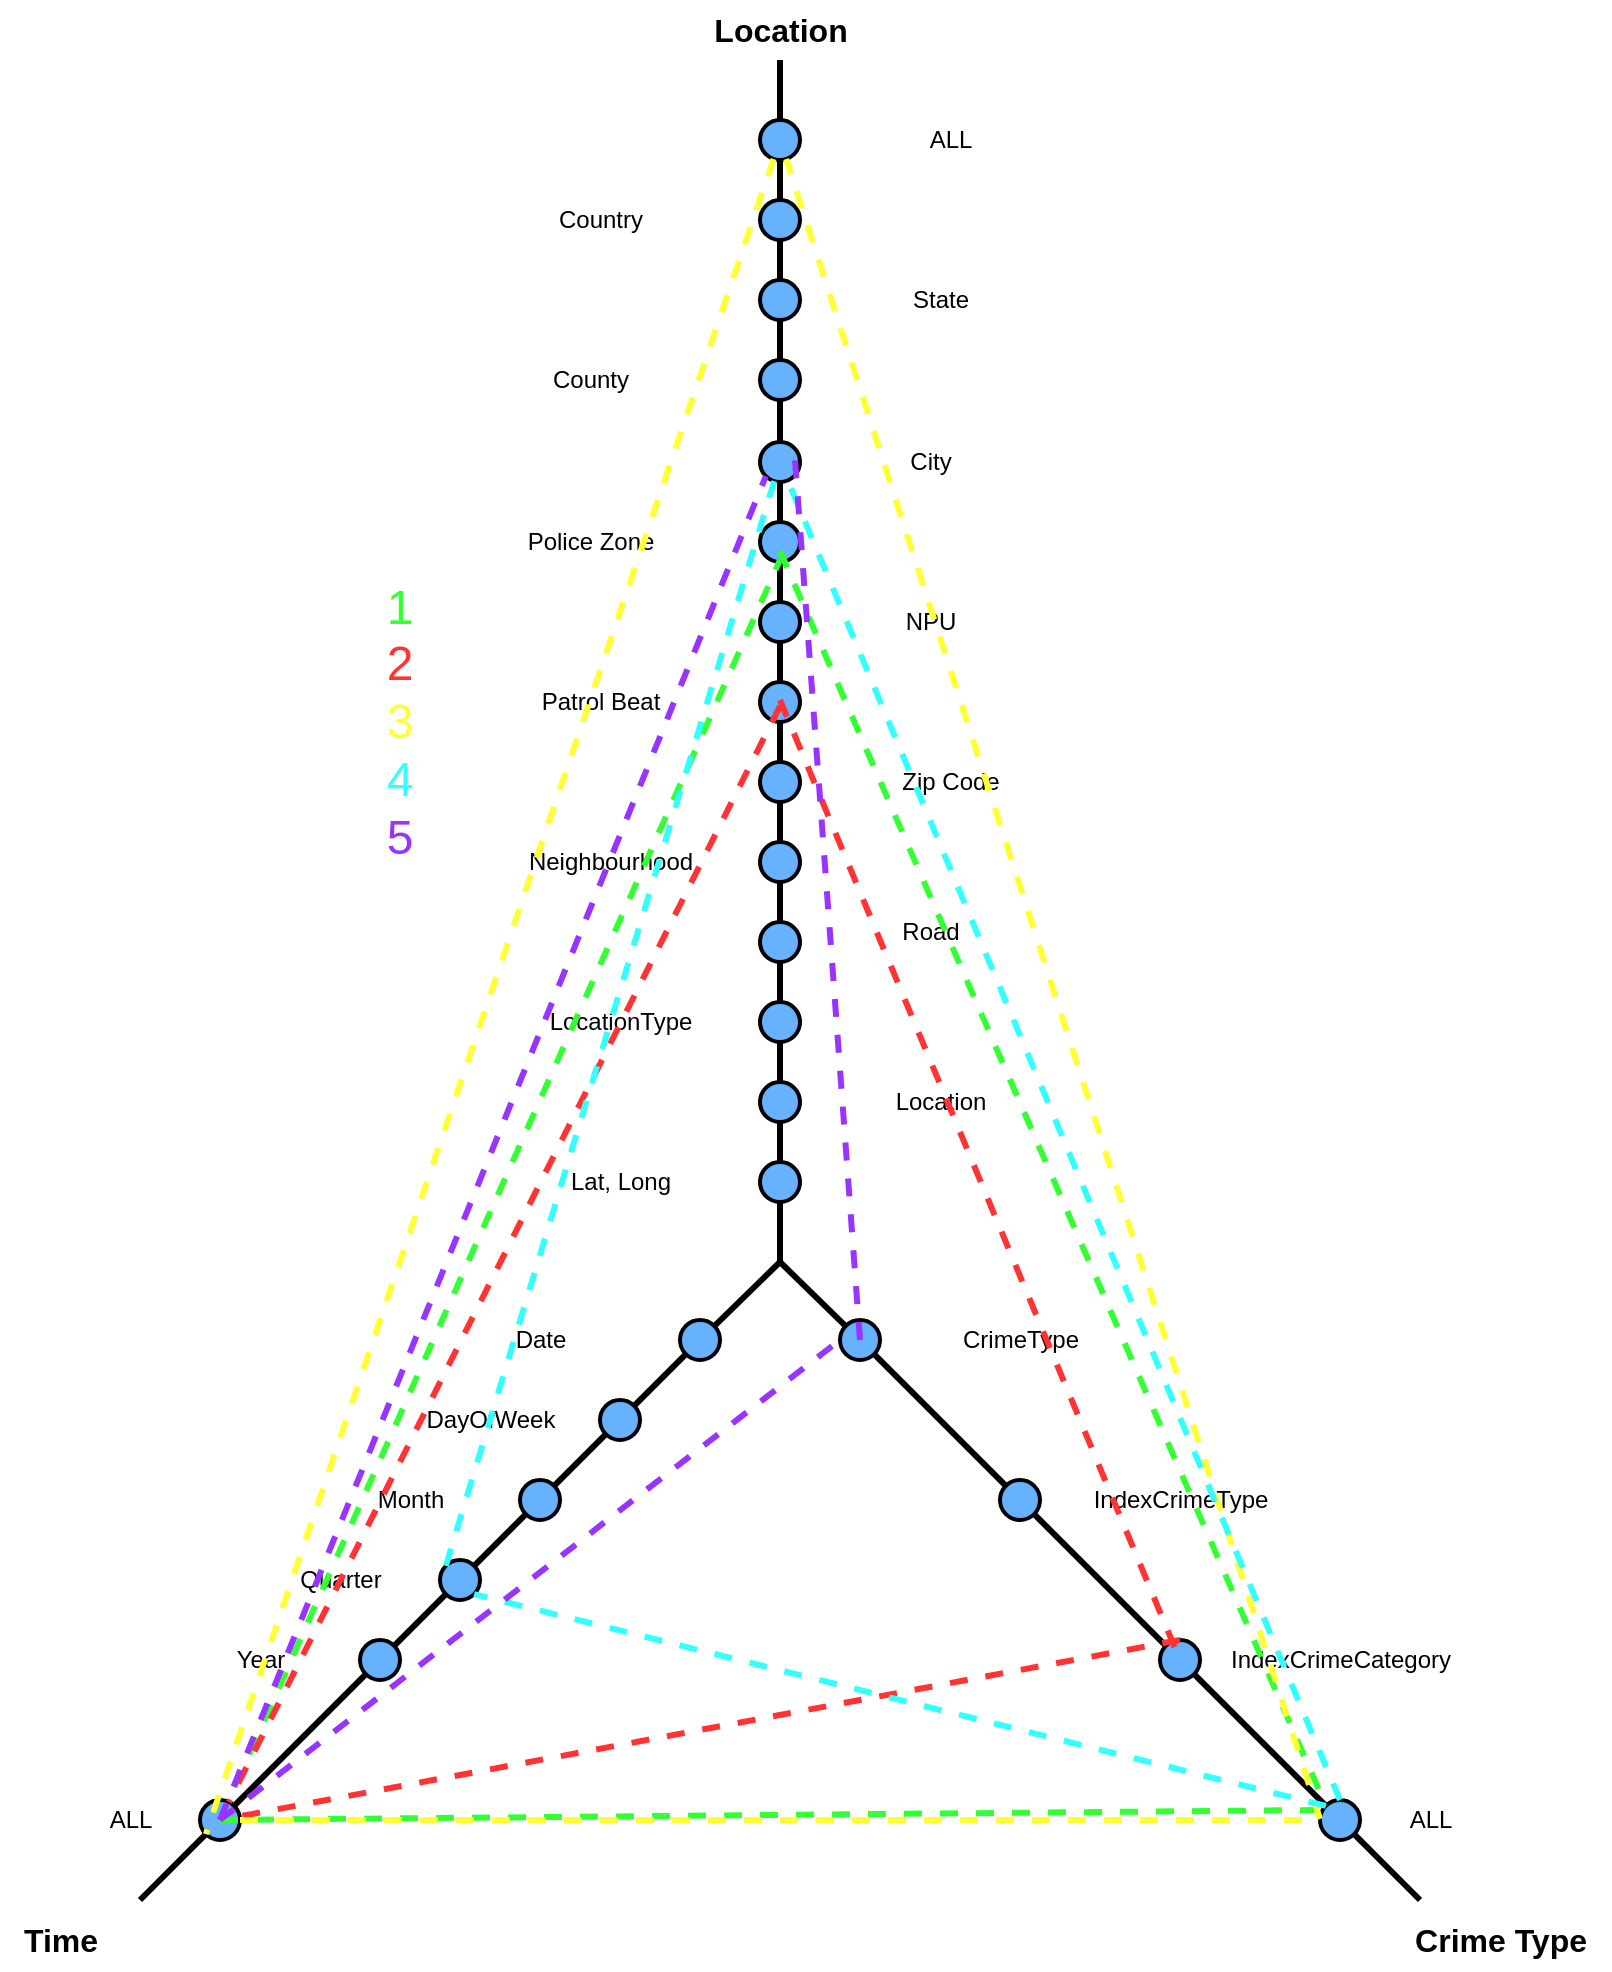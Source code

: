 <mxfile version="21.1.8" type="device">
  <diagram name="Page-1" id="-0K0fuSggcLzKcc7sNIS">
    <mxGraphModel dx="1434" dy="707" grid="1" gridSize="10" guides="1" tooltips="1" connect="0" arrows="1" fold="1" page="1" pageScale="1" pageWidth="850" pageHeight="1100" math="0" shadow="0">
      <root>
        <mxCell id="0" />
        <mxCell id="1" parent="0" />
        <mxCell id="j_SpmWhgk5WJetYd-jSJ-1" value="" style="endArrow=none;html=1;rounded=0;strokeWidth=3;" parent="1" source="lLyF7Y7iA03ba4o-efZi-3" edge="1">
          <mxGeometry width="50" height="50" relative="1" as="geometry">
            <mxPoint x="400" y="641" as="sourcePoint" />
            <mxPoint x="400" y="40" as="targetPoint" />
          </mxGeometry>
        </mxCell>
        <mxCell id="j_SpmWhgk5WJetYd-jSJ-2" value="" style="endArrow=none;html=1;rounded=0;strokeWidth=3;" parent="1" source="j_SpmWhgk5WJetYd-jSJ-35" edge="1">
          <mxGeometry width="50" height="50" relative="1" as="geometry">
            <mxPoint x="400" y="641" as="sourcePoint" />
            <mxPoint x="720" y="960" as="targetPoint" />
          </mxGeometry>
        </mxCell>
        <mxCell id="j_SpmWhgk5WJetYd-jSJ-3" value="" style="endArrow=none;html=1;rounded=0;strokeWidth=3;" parent="1" source="j_SpmWhgk5WJetYd-jSJ-49" edge="1">
          <mxGeometry width="50" height="50" relative="1" as="geometry">
            <mxPoint x="400" y="641" as="sourcePoint" />
            <mxPoint x="80" y="960" as="targetPoint" />
          </mxGeometry>
        </mxCell>
        <mxCell id="j_SpmWhgk5WJetYd-jSJ-30" value="" style="endArrow=none;html=1;rounded=0;strokeWidth=3;" parent="1" target="j_SpmWhgk5WJetYd-jSJ-20" edge="1">
          <mxGeometry width="50" height="50" relative="1" as="geometry">
            <mxPoint x="400" y="641" as="sourcePoint" />
            <mxPoint x="720" y="960" as="targetPoint" />
          </mxGeometry>
        </mxCell>
        <mxCell id="j_SpmWhgk5WJetYd-jSJ-20" value="" style="ellipse;whiteSpace=wrap;html=1;aspect=fixed;fillColor=#66B2FF;strokeWidth=2;direction=west;" parent="1" vertex="1">
          <mxGeometry x="430" y="670" width="20" height="20" as="geometry" />
        </mxCell>
        <mxCell id="j_SpmWhgk5WJetYd-jSJ-32" value="" style="endArrow=none;html=1;rounded=0;strokeWidth=3;" parent="1" source="j_SpmWhgk5WJetYd-jSJ-20" target="j_SpmWhgk5WJetYd-jSJ-31" edge="1">
          <mxGeometry width="50" height="50" relative="1" as="geometry">
            <mxPoint x="447" y="687" as="sourcePoint" />
            <mxPoint x="720" y="960" as="targetPoint" />
          </mxGeometry>
        </mxCell>
        <mxCell id="j_SpmWhgk5WJetYd-jSJ-31" value="" style="ellipse;whiteSpace=wrap;html=1;aspect=fixed;fillColor=#66B2FF;strokeWidth=2;direction=west;" parent="1" vertex="1">
          <mxGeometry x="510" y="750" width="20" height="20" as="geometry" />
        </mxCell>
        <mxCell id="j_SpmWhgk5WJetYd-jSJ-34" value="" style="endArrow=none;html=1;rounded=0;strokeWidth=3;" parent="1" source="j_SpmWhgk5WJetYd-jSJ-31" target="j_SpmWhgk5WJetYd-jSJ-33" edge="1">
          <mxGeometry width="50" height="50" relative="1" as="geometry">
            <mxPoint x="527" y="767" as="sourcePoint" />
            <mxPoint x="720" y="960" as="targetPoint" />
          </mxGeometry>
        </mxCell>
        <mxCell id="j_SpmWhgk5WJetYd-jSJ-33" value="" style="ellipse;whiteSpace=wrap;html=1;aspect=fixed;fillColor=#66B2FF;strokeWidth=2;direction=west;" parent="1" vertex="1">
          <mxGeometry x="590" y="830" width="20" height="20" as="geometry" />
        </mxCell>
        <mxCell id="j_SpmWhgk5WJetYd-jSJ-38" value="" style="endArrow=none;html=1;rounded=0;strokeWidth=3;" parent="1" source="j_SpmWhgk5WJetYd-jSJ-33" target="j_SpmWhgk5WJetYd-jSJ-35" edge="1">
          <mxGeometry width="50" height="50" relative="1" as="geometry">
            <mxPoint x="607" y="847" as="sourcePoint" />
            <mxPoint x="720" y="960" as="targetPoint" />
          </mxGeometry>
        </mxCell>
        <mxCell id="j_SpmWhgk5WJetYd-jSJ-35" value="" style="ellipse;whiteSpace=wrap;html=1;aspect=fixed;fillColor=#66B2FF;strokeWidth=2;direction=west;" parent="1" vertex="1">
          <mxGeometry x="670" y="910" width="20" height="20" as="geometry" />
        </mxCell>
        <mxCell id="j_SpmWhgk5WJetYd-jSJ-40" value="" style="endArrow=none;html=1;rounded=0;strokeWidth=3;" parent="1" target="j_SpmWhgk5WJetYd-jSJ-39" edge="1">
          <mxGeometry width="50" height="50" relative="1" as="geometry">
            <mxPoint x="400" y="641" as="sourcePoint" />
            <mxPoint x="80" y="960" as="targetPoint" />
          </mxGeometry>
        </mxCell>
        <mxCell id="j_SpmWhgk5WJetYd-jSJ-39" value="" style="ellipse;whiteSpace=wrap;html=1;aspect=fixed;fillColor=#66B2FF;strokeWidth=2;direction=west;" parent="1" vertex="1">
          <mxGeometry x="350" y="670" width="20" height="20" as="geometry" />
        </mxCell>
        <mxCell id="j_SpmWhgk5WJetYd-jSJ-42" value="" style="endArrow=none;html=1;rounded=0;strokeWidth=3;" parent="1" source="j_SpmWhgk5WJetYd-jSJ-45" target="j_SpmWhgk5WJetYd-jSJ-41" edge="1">
          <mxGeometry width="50" height="50" relative="1" as="geometry">
            <mxPoint x="353" y="687" as="sourcePoint" />
            <mxPoint x="80" y="960" as="targetPoint" />
          </mxGeometry>
        </mxCell>
        <mxCell id="j_SpmWhgk5WJetYd-jSJ-41" value="" style="ellipse;whiteSpace=wrap;html=1;aspect=fixed;fillColor=#66B2FF;strokeWidth=2;direction=west;" parent="1" vertex="1">
          <mxGeometry x="270" y="750" width="20" height="20" as="geometry" />
        </mxCell>
        <mxCell id="j_SpmWhgk5WJetYd-jSJ-44" value="" style="endArrow=none;html=1;rounded=0;strokeWidth=3;" parent="1" source="j_SpmWhgk5WJetYd-jSJ-47" target="j_SpmWhgk5WJetYd-jSJ-43" edge="1">
          <mxGeometry width="50" height="50" relative="1" as="geometry">
            <mxPoint x="273" y="767" as="sourcePoint" />
            <mxPoint x="80" y="960" as="targetPoint" />
          </mxGeometry>
        </mxCell>
        <mxCell id="j_SpmWhgk5WJetYd-jSJ-43" value="" style="ellipse;whiteSpace=wrap;html=1;aspect=fixed;fillColor=#66B2FF;strokeWidth=2;direction=west;" parent="1" vertex="1">
          <mxGeometry x="190" y="830" width="20" height="20" as="geometry" />
        </mxCell>
        <mxCell id="j_SpmWhgk5WJetYd-jSJ-46" value="" style="endArrow=none;html=1;rounded=0;strokeWidth=3;" parent="1" source="j_SpmWhgk5WJetYd-jSJ-39" target="j_SpmWhgk5WJetYd-jSJ-45" edge="1">
          <mxGeometry width="50" height="50" relative="1" as="geometry">
            <mxPoint x="353" y="687" as="sourcePoint" />
            <mxPoint x="287" y="753" as="targetPoint" />
          </mxGeometry>
        </mxCell>
        <mxCell id="j_SpmWhgk5WJetYd-jSJ-45" value="" style="ellipse;whiteSpace=wrap;html=1;aspect=fixed;fillColor=#66B2FF;strokeWidth=2;direction=west;" parent="1" vertex="1">
          <mxGeometry x="310" y="710" width="20" height="20" as="geometry" />
        </mxCell>
        <mxCell id="j_SpmWhgk5WJetYd-jSJ-48" value="" style="endArrow=none;html=1;rounded=0;strokeWidth=3;" parent="1" source="j_SpmWhgk5WJetYd-jSJ-41" target="j_SpmWhgk5WJetYd-jSJ-47" edge="1">
          <mxGeometry width="50" height="50" relative="1" as="geometry">
            <mxPoint x="273" y="767" as="sourcePoint" />
            <mxPoint x="207" y="833" as="targetPoint" />
          </mxGeometry>
        </mxCell>
        <mxCell id="j_SpmWhgk5WJetYd-jSJ-47" value="" style="ellipse;whiteSpace=wrap;html=1;aspect=fixed;fillColor=#66B2FF;strokeWidth=2;direction=west;" parent="1" vertex="1">
          <mxGeometry x="230" y="790" width="20" height="20" as="geometry" />
        </mxCell>
        <mxCell id="j_SpmWhgk5WJetYd-jSJ-50" value="" style="endArrow=none;html=1;rounded=0;strokeWidth=3;" parent="1" source="j_SpmWhgk5WJetYd-jSJ-43" target="j_SpmWhgk5WJetYd-jSJ-49" edge="1">
          <mxGeometry width="50" height="50" relative="1" as="geometry">
            <mxPoint x="193" y="847" as="sourcePoint" />
            <mxPoint x="80" y="960" as="targetPoint" />
          </mxGeometry>
        </mxCell>
        <mxCell id="j_SpmWhgk5WJetYd-jSJ-49" value="" style="ellipse;whiteSpace=wrap;html=1;aspect=fixed;fillColor=#66B2FF;strokeWidth=2;direction=west;" parent="1" vertex="1">
          <mxGeometry x="110" y="910" width="20" height="20" as="geometry" />
        </mxCell>
        <mxCell id="j_SpmWhgk5WJetYd-jSJ-53" value="ALL" style="text;html=1;align=center;verticalAlign=middle;resizable=0;points=[];autosize=1;strokeColor=none;fillColor=none;" parent="1" vertex="1">
          <mxGeometry x="465" y="64.5" width="40" height="30" as="geometry" />
        </mxCell>
        <mxCell id="j_SpmWhgk5WJetYd-jSJ-54" value="Country" style="text;html=1;align=center;verticalAlign=middle;resizable=0;points=[];autosize=1;strokeColor=none;fillColor=none;" parent="1" vertex="1">
          <mxGeometry x="275" y="105" width="70" height="30" as="geometry" />
        </mxCell>
        <mxCell id="j_SpmWhgk5WJetYd-jSJ-55" value="State" style="text;html=1;align=center;verticalAlign=middle;resizable=0;points=[];autosize=1;strokeColor=none;fillColor=none;" parent="1" vertex="1">
          <mxGeometry x="455" y="144.5" width="50" height="30" as="geometry" />
        </mxCell>
        <mxCell id="j_SpmWhgk5WJetYd-jSJ-56" value="County" style="text;html=1;align=center;verticalAlign=middle;resizable=0;points=[];autosize=1;strokeColor=none;fillColor=none;" parent="1" vertex="1">
          <mxGeometry x="275" y="185" width="60" height="30" as="geometry" />
        </mxCell>
        <mxCell id="j_SpmWhgk5WJetYd-jSJ-57" value="City" style="text;html=1;align=center;verticalAlign=middle;resizable=0;points=[];autosize=1;strokeColor=none;fillColor=none;" parent="1" vertex="1">
          <mxGeometry x="455" y="225.5" width="40" height="30" as="geometry" />
        </mxCell>
        <mxCell id="j_SpmWhgk5WJetYd-jSJ-58" value="NPU" style="text;html=1;align=center;verticalAlign=middle;resizable=0;points=[];autosize=1;strokeColor=none;fillColor=none;" parent="1" vertex="1">
          <mxGeometry x="450" y="305.5" width="50" height="30" as="geometry" />
        </mxCell>
        <mxCell id="j_SpmWhgk5WJetYd-jSJ-59" value="Zip Code" style="text;html=1;align=center;verticalAlign=middle;resizable=0;points=[];autosize=1;strokeColor=none;fillColor=none;" parent="1" vertex="1">
          <mxGeometry x="450" y="386" width="70" height="30" as="geometry" />
        </mxCell>
        <mxCell id="j_SpmWhgk5WJetYd-jSJ-60" value="Neighbourhood" style="text;html=1;align=center;verticalAlign=middle;resizable=0;points=[];autosize=1;strokeColor=none;fillColor=none;" parent="1" vertex="1">
          <mxGeometry x="260" y="426" width="110" height="30" as="geometry" />
        </mxCell>
        <mxCell id="j_SpmWhgk5WJetYd-jSJ-61" value="LocationType" style="text;html=1;align=center;verticalAlign=middle;resizable=0;points=[];autosize=1;strokeColor=none;fillColor=none;" parent="1" vertex="1">
          <mxGeometry x="275" y="506" width="90" height="30" as="geometry" />
        </mxCell>
        <mxCell id="j_SpmWhgk5WJetYd-jSJ-62" value="Location" style="text;html=1;align=center;verticalAlign=middle;resizable=0;points=[];autosize=1;strokeColor=none;fillColor=none;" parent="1" vertex="1">
          <mxGeometry x="445" y="546" width="70" height="30" as="geometry" />
        </mxCell>
        <mxCell id="j_SpmWhgk5WJetYd-jSJ-63" value="Lat, Long" style="text;html=1;align=center;verticalAlign=middle;resizable=0;points=[];autosize=1;strokeColor=none;fillColor=none;" parent="1" vertex="1">
          <mxGeometry x="285" y="586" width="70" height="30" as="geometry" />
        </mxCell>
        <mxCell id="j_SpmWhgk5WJetYd-jSJ-64" value="&lt;font style=&quot;font-size: 16px;&quot;&gt;&lt;b&gt;Location&lt;/b&gt;&lt;/font&gt;" style="text;html=1;align=center;verticalAlign=middle;resizable=0;points=[];autosize=1;strokeColor=none;fillColor=none;" parent="1" vertex="1">
          <mxGeometry x="355" y="10" width="90" height="30" as="geometry" />
        </mxCell>
        <mxCell id="j_SpmWhgk5WJetYd-jSJ-66" value="" style="endArrow=none;html=1;rounded=0;strokeWidth=3;" parent="1" target="j_SpmWhgk5WJetYd-jSJ-65" edge="1">
          <mxGeometry width="50" height="50" relative="1" as="geometry">
            <mxPoint x="400" y="641" as="sourcePoint" />
            <mxPoint x="400" y="80" as="targetPoint" />
          </mxGeometry>
        </mxCell>
        <mxCell id="j_SpmWhgk5WJetYd-jSJ-65" value="" style="ellipse;whiteSpace=wrap;html=1;aspect=fixed;fillColor=#66B2FF;strokeWidth=2;" parent="1" vertex="1">
          <mxGeometry x="390" y="150" width="20" height="20" as="geometry" />
        </mxCell>
        <mxCell id="j_SpmWhgk5WJetYd-jSJ-68" value="" style="endArrow=none;html=1;rounded=0;strokeWidth=3;" parent="1" source="j_SpmWhgk5WJetYd-jSJ-65" target="j_SpmWhgk5WJetYd-jSJ-67" edge="1">
          <mxGeometry width="50" height="50" relative="1" as="geometry">
            <mxPoint x="400" y="150" as="sourcePoint" />
            <mxPoint x="400" y="80" as="targetPoint" />
          </mxGeometry>
        </mxCell>
        <mxCell id="j_SpmWhgk5WJetYd-jSJ-67" value="" style="ellipse;whiteSpace=wrap;html=1;aspect=fixed;fillColor=#66B2FF;strokeWidth=2;" parent="1" vertex="1">
          <mxGeometry x="390" y="110" width="20" height="20" as="geometry" />
        </mxCell>
        <mxCell id="j_SpmWhgk5WJetYd-jSJ-15" value="" style="ellipse;whiteSpace=wrap;html=1;aspect=fixed;fillColor=#66B2FF;strokeWidth=2;" parent="1" vertex="1">
          <mxGeometry x="390" y="190" width="20" height="20" as="geometry" />
        </mxCell>
        <mxCell id="j_SpmWhgk5WJetYd-jSJ-14" value="" style="ellipse;whiteSpace=wrap;html=1;aspect=fixed;fillColor=#66B2FF;strokeWidth=2;" parent="1" vertex="1">
          <mxGeometry x="390" y="231" width="20" height="20" as="geometry" />
        </mxCell>
        <mxCell id="j_SpmWhgk5WJetYd-jSJ-13" value="" style="ellipse;whiteSpace=wrap;html=1;aspect=fixed;fillColor=#66B2FF;strokeWidth=2;" parent="1" vertex="1">
          <mxGeometry x="390" y="271" width="20" height="20" as="geometry" />
        </mxCell>
        <mxCell id="j_SpmWhgk5WJetYd-jSJ-7" value="" style="ellipse;whiteSpace=wrap;html=1;aspect=fixed;fillColor=#66B2FF;strokeWidth=2;" parent="1" vertex="1">
          <mxGeometry x="390" y="311" width="20" height="20" as="geometry" />
        </mxCell>
        <mxCell id="j_SpmWhgk5WJetYd-jSJ-11" value="" style="ellipse;whiteSpace=wrap;html=1;aspect=fixed;fillColor=#66B2FF;strokeWidth=2;" parent="1" vertex="1">
          <mxGeometry x="390" y="351" width="20" height="20" as="geometry" />
        </mxCell>
        <mxCell id="j_SpmWhgk5WJetYd-jSJ-6" value="" style="ellipse;whiteSpace=wrap;html=1;aspect=fixed;fillColor=#66B2FF;strokeWidth=2;" parent="1" vertex="1">
          <mxGeometry x="390" y="391" width="20" height="20" as="geometry" />
        </mxCell>
        <mxCell id="j_SpmWhgk5WJetYd-jSJ-10" value="" style="ellipse;whiteSpace=wrap;html=1;aspect=fixed;fillColor=#66B2FF;strokeWidth=2;" parent="1" vertex="1">
          <mxGeometry x="390" y="431" width="20" height="20" as="geometry" />
        </mxCell>
        <mxCell id="j_SpmWhgk5WJetYd-jSJ-5" value="" style="ellipse;whiteSpace=wrap;html=1;aspect=fixed;fillColor=#66B2FF;strokeWidth=2;" parent="1" vertex="1">
          <mxGeometry x="390" y="471" width="20" height="20" as="geometry" />
        </mxCell>
        <mxCell id="j_SpmWhgk5WJetYd-jSJ-9" value="" style="ellipse;whiteSpace=wrap;html=1;aspect=fixed;fillColor=#66B2FF;strokeWidth=2;" parent="1" vertex="1">
          <mxGeometry x="390" y="511" width="20" height="20" as="geometry" />
        </mxCell>
        <mxCell id="j_SpmWhgk5WJetYd-jSJ-8" value="" style="ellipse;whiteSpace=wrap;html=1;aspect=fixed;fillColor=#66B2FF;strokeWidth=2;" parent="1" vertex="1">
          <mxGeometry x="390" y="591" width="20" height="20" as="geometry" />
        </mxCell>
        <mxCell id="j_SpmWhgk5WJetYd-jSJ-4" value="" style="ellipse;whiteSpace=wrap;html=1;aspect=fixed;fillColor=#66B2FF;strokeWidth=2;" parent="1" vertex="1">
          <mxGeometry x="390" y="551" width="20" height="20" as="geometry" />
        </mxCell>
        <mxCell id="j_SpmWhgk5WJetYd-jSJ-70" value="Patrol Beat" style="text;html=1;align=center;verticalAlign=middle;resizable=0;points=[];autosize=1;strokeColor=none;fillColor=none;" parent="1" vertex="1">
          <mxGeometry x="270" y="346" width="80" height="30" as="geometry" />
        </mxCell>
        <mxCell id="j_SpmWhgk5WJetYd-jSJ-71" value="Police Zone" style="text;html=1;align=center;verticalAlign=middle;resizable=0;points=[];autosize=1;strokeColor=none;fillColor=none;" parent="1" vertex="1">
          <mxGeometry x="260" y="266" width="90" height="30" as="geometry" />
        </mxCell>
        <mxCell id="j_SpmWhgk5WJetYd-jSJ-72" value="CrimeType" style="text;html=1;align=center;verticalAlign=middle;resizable=0;points=[];autosize=1;strokeColor=none;fillColor=none;" parent="1" vertex="1">
          <mxGeometry x="480" y="665" width="80" height="30" as="geometry" />
        </mxCell>
        <mxCell id="j_SpmWhgk5WJetYd-jSJ-73" value="IndexCrimeType" style="text;html=1;align=center;verticalAlign=middle;resizable=0;points=[];autosize=1;strokeColor=none;fillColor=none;" parent="1" vertex="1">
          <mxGeometry x="545" y="745" width="110" height="30" as="geometry" />
        </mxCell>
        <mxCell id="j_SpmWhgk5WJetYd-jSJ-74" value="IndexCrimeCategory" style="text;html=1;align=center;verticalAlign=middle;resizable=0;points=[];autosize=1;strokeColor=none;fillColor=none;" parent="1" vertex="1">
          <mxGeometry x="615" y="825" width="130" height="30" as="geometry" />
        </mxCell>
        <mxCell id="j_SpmWhgk5WJetYd-jSJ-75" value="ALL" style="text;html=1;align=center;verticalAlign=middle;resizable=0;points=[];autosize=1;strokeColor=none;fillColor=none;" parent="1" vertex="1">
          <mxGeometry x="705" y="905" width="40" height="30" as="geometry" />
        </mxCell>
        <mxCell id="j_SpmWhgk5WJetYd-jSJ-76" value="Date" style="text;html=1;align=center;verticalAlign=middle;resizable=0;points=[];autosize=1;strokeColor=none;fillColor=none;" parent="1" vertex="1">
          <mxGeometry x="255" y="665" width="50" height="30" as="geometry" />
        </mxCell>
        <mxCell id="j_SpmWhgk5WJetYd-jSJ-77" value="DayOfWeek" style="text;html=1;align=center;verticalAlign=middle;resizable=0;points=[];autosize=1;strokeColor=none;fillColor=none;" parent="1" vertex="1">
          <mxGeometry x="210" y="705" width="90" height="30" as="geometry" />
        </mxCell>
        <mxCell id="j_SpmWhgk5WJetYd-jSJ-78" value="Month" style="text;html=1;align=center;verticalAlign=middle;resizable=0;points=[];autosize=1;strokeColor=none;fillColor=none;" parent="1" vertex="1">
          <mxGeometry x="185" y="745" width="60" height="30" as="geometry" />
        </mxCell>
        <mxCell id="j_SpmWhgk5WJetYd-jSJ-79" value="Quarter" style="text;html=1;align=center;verticalAlign=middle;resizable=0;points=[];autosize=1;strokeColor=none;fillColor=none;" parent="1" vertex="1">
          <mxGeometry x="150" y="785" width="60" height="30" as="geometry" />
        </mxCell>
        <mxCell id="j_SpmWhgk5WJetYd-jSJ-80" value="Year" style="text;html=1;align=center;verticalAlign=middle;resizable=0;points=[];autosize=1;strokeColor=none;fillColor=none;" parent="1" vertex="1">
          <mxGeometry x="115" y="825" width="50" height="30" as="geometry" />
        </mxCell>
        <mxCell id="j_SpmWhgk5WJetYd-jSJ-81" value="ALL" style="text;html=1;align=center;verticalAlign=middle;resizable=0;points=[];autosize=1;strokeColor=none;fillColor=none;" parent="1" vertex="1">
          <mxGeometry x="55" y="905" width="40" height="30" as="geometry" />
        </mxCell>
        <mxCell id="j_SpmWhgk5WJetYd-jSJ-82" value="&lt;b&gt;&lt;font style=&quot;font-size: 16px;&quot;&gt;Time&lt;/font&gt;&lt;/b&gt;" style="text;html=1;align=center;verticalAlign=middle;resizable=0;points=[];autosize=1;strokeColor=none;fillColor=none;" parent="1" vertex="1">
          <mxGeometry x="10" y="965" width="60" height="30" as="geometry" />
        </mxCell>
        <mxCell id="j_SpmWhgk5WJetYd-jSJ-83" value="&lt;font style=&quot;font-size: 16px;&quot;&gt;&lt;b&gt;Crime Type&lt;/b&gt;&lt;/font&gt;" style="text;html=1;align=center;verticalAlign=middle;resizable=0;points=[];autosize=1;strokeColor=none;fillColor=none;" parent="1" vertex="1">
          <mxGeometry x="705" y="965" width="110" height="30" as="geometry" />
        </mxCell>
        <mxCell id="lLyF7Y7iA03ba4o-efZi-4" value="" style="endArrow=none;html=1;rounded=0;strokeWidth=3;" parent="1" source="j_SpmWhgk5WJetYd-jSJ-67" target="lLyF7Y7iA03ba4o-efZi-3" edge="1">
          <mxGeometry width="50" height="50" relative="1" as="geometry">
            <mxPoint x="400" y="110" as="sourcePoint" />
            <mxPoint x="400" y="-10" as="targetPoint" />
          </mxGeometry>
        </mxCell>
        <mxCell id="lLyF7Y7iA03ba4o-efZi-3" value="" style="ellipse;whiteSpace=wrap;html=1;aspect=fixed;fillColor=#66B2FF;strokeWidth=2;" parent="1" vertex="1">
          <mxGeometry x="390" y="70" width="20" height="20" as="geometry" />
        </mxCell>
        <mxCell id="lLyF7Y7iA03ba4o-efZi-5" value="Road" style="text;html=1;align=center;verticalAlign=middle;resizable=0;points=[];autosize=1;strokeColor=none;fillColor=none;" parent="1" vertex="1">
          <mxGeometry x="450" y="461" width="50" height="30" as="geometry" />
        </mxCell>
        <mxCell id="lLyF7Y7iA03ba4o-efZi-6" value="&lt;font style=&quot;font-size: 24px;&quot;&gt;&lt;span style=&quot;&quot;&gt;&lt;font color=&quot;#33ff33&quot;&gt;1&lt;/font&gt;&lt;/span&gt;&lt;br&gt;&lt;font style=&quot;font-size: 24px;&quot;&gt;&lt;font color=&quot;#ff3333&quot;&gt;2&lt;br&gt;&lt;/font&gt;&lt;font color=&quot;#ffff33&quot;&gt;3&lt;/font&gt;&lt;br&gt;&lt;font color=&quot;#33ffff&quot;&gt;4&lt;/font&gt;&lt;br&gt;&lt;font color=&quot;#9933ff&quot;&gt;5&lt;/font&gt;&lt;br&gt;&lt;/font&gt;&lt;/font&gt;" style="text;html=1;strokeColor=none;fillColor=none;align=center;verticalAlign=middle;whiteSpace=wrap;rounded=0;" parent="1" vertex="1">
          <mxGeometry x="180" y="281" width="60" height="180" as="geometry" />
        </mxCell>
        <mxCell id="lLyF7Y7iA03ba4o-efZi-9" value="" style="endArrow=none;dashed=1;html=1;rounded=0;entryX=1;entryY=1;entryDx=0;entryDy=0;strokeWidth=3;fillColor=#60a917;strokeColor=#33FF33;" parent="1" target="j_SpmWhgk5WJetYd-jSJ-35" edge="1">
          <mxGeometry width="50" height="50" relative="1" as="geometry">
            <mxPoint x="400" y="285.5" as="sourcePoint" />
            <mxPoint x="520" y="225.5" as="targetPoint" />
          </mxGeometry>
        </mxCell>
        <mxCell id="lLyF7Y7iA03ba4o-efZi-10" value="" style="endArrow=none;dashed=1;html=1;rounded=0;strokeWidth=3;fillColor=#60a917;strokeColor=#33FF33;" parent="1" edge="1">
          <mxGeometry width="50" height="50" relative="1" as="geometry">
            <mxPoint x="120" y="920" as="sourcePoint" />
            <mxPoint x="670" y="915" as="targetPoint" />
          </mxGeometry>
        </mxCell>
        <mxCell id="lLyF7Y7iA03ba4o-efZi-11" value="" style="endArrow=none;dashed=1;html=1;rounded=0;strokeWidth=3;fillColor=#60a917;strokeColor=#33FF33;" parent="1" edge="1">
          <mxGeometry width="50" height="50" relative="1" as="geometry">
            <mxPoint x="120" y="920" as="sourcePoint" />
            <mxPoint x="400" y="290" as="targetPoint" />
          </mxGeometry>
        </mxCell>
        <mxCell id="ZpGG5nfuBjMQFuk-RRHA-1" value="" style="endArrow=none;dashed=1;html=1;rounded=0;strokeWidth=3;fillColor=#60a917;strokeColor=#FF3333;" edge="1" parent="1">
          <mxGeometry width="50" height="50" relative="1" as="geometry">
            <mxPoint x="400" y="360" as="sourcePoint" />
            <mxPoint x="600" y="840" as="targetPoint" />
          </mxGeometry>
        </mxCell>
        <mxCell id="ZpGG5nfuBjMQFuk-RRHA-2" value="" style="endArrow=none;dashed=1;html=1;rounded=0;strokeWidth=3;fillColor=#60a917;strokeColor=#FF3333;" edge="1" parent="1" target="j_SpmWhgk5WJetYd-jSJ-49">
          <mxGeometry width="50" height="50" relative="1" as="geometry">
            <mxPoint x="600" y="830" as="sourcePoint" />
            <mxPoint x="120" y="930" as="targetPoint" />
          </mxGeometry>
        </mxCell>
        <mxCell id="ZpGG5nfuBjMQFuk-RRHA-3" value="" style="endArrow=none;dashed=1;html=1;rounded=0;strokeWidth=3;fillColor=#60a917;strokeColor=#FF3333;" edge="1" parent="1" target="j_SpmWhgk5WJetYd-jSJ-49">
          <mxGeometry width="50" height="50" relative="1" as="geometry">
            <mxPoint x="400" y="363" as="sourcePoint" />
            <mxPoint x="-70" y="451" as="targetPoint" />
          </mxGeometry>
        </mxCell>
        <mxCell id="ZpGG5nfuBjMQFuk-RRHA-4" value="" style="endArrow=none;dashed=1;html=1;rounded=0;strokeWidth=3;strokeColor=#FFFF33;" edge="1" parent="1" source="j_SpmWhgk5WJetYd-jSJ-49" target="j_SpmWhgk5WJetYd-jSJ-35">
          <mxGeometry width="50" height="50" relative="1" as="geometry">
            <mxPoint x="230" y="985" as="sourcePoint" />
            <mxPoint x="530" y="950" as="targetPoint" />
          </mxGeometry>
        </mxCell>
        <mxCell id="ZpGG5nfuBjMQFuk-RRHA-5" value="" style="endArrow=none;dashed=1;html=1;rounded=0;strokeWidth=3;strokeColor=#FFFF33;" edge="1" parent="1" target="lLyF7Y7iA03ba4o-efZi-3">
          <mxGeometry width="50" height="50" relative="1" as="geometry">
            <mxPoint x="670" y="919.5" as="sourcePoint" />
            <mxPoint x="400" y="620" as="targetPoint" />
          </mxGeometry>
        </mxCell>
        <mxCell id="ZpGG5nfuBjMQFuk-RRHA-6" value="" style="endArrow=none;dashed=1;html=1;rounded=0;strokeWidth=3;strokeColor=#FFFF33;entryX=1;entryY=0;entryDx=0;entryDy=0;" edge="1" parent="1" source="lLyF7Y7iA03ba4o-efZi-3" target="j_SpmWhgk5WJetYd-jSJ-49">
          <mxGeometry width="50" height="50" relative="1" as="geometry">
            <mxPoint x="390" y="635.5" as="sourcePoint" />
            <mxPoint x="120" y="346" as="targetPoint" />
          </mxGeometry>
        </mxCell>
        <mxCell id="ZpGG5nfuBjMQFuk-RRHA-7" value="" style="endArrow=none;dashed=1;html=1;rounded=0;strokeWidth=3;fillColor=#60a917;strokeColor=#33FFFF;exitX=1;exitY=1;exitDx=0;exitDy=0;entryX=0;entryY=0;entryDx=0;entryDy=0;" edge="1" parent="1" source="j_SpmWhgk5WJetYd-jSJ-35" target="j_SpmWhgk5WJetYd-jSJ-47">
          <mxGeometry width="50" height="50" relative="1" as="geometry">
            <mxPoint x="585" y="840" as="sourcePoint" />
            <mxPoint x="115" y="928" as="targetPoint" />
          </mxGeometry>
        </mxCell>
        <mxCell id="ZpGG5nfuBjMQFuk-RRHA-8" value="" style="endArrow=none;dashed=1;html=1;rounded=0;strokeWidth=3;fillColor=#60a917;strokeColor=#33FFFF;exitX=0.5;exitY=1;exitDx=0;exitDy=0;" edge="1" parent="1" source="j_SpmWhgk5WJetYd-jSJ-35" target="j_SpmWhgk5WJetYd-jSJ-14">
          <mxGeometry width="50" height="50" relative="1" as="geometry">
            <mxPoint x="1098" y="516" as="sourcePoint" />
            <mxPoint x="400" y="630" as="targetPoint" />
          </mxGeometry>
        </mxCell>
        <mxCell id="ZpGG5nfuBjMQFuk-RRHA-9" value="" style="endArrow=none;dashed=1;html=1;rounded=0;strokeWidth=3;fillColor=#60a917;strokeColor=#33FFFF;exitX=1;exitY=1;exitDx=0;exitDy=0;" edge="1" parent="1" source="j_SpmWhgk5WJetYd-jSJ-47" target="j_SpmWhgk5WJetYd-jSJ-14">
          <mxGeometry width="50" height="50" relative="1" as="geometry">
            <mxPoint x="120" y="920" as="sourcePoint" />
            <mxPoint x="400" y="630" as="targetPoint" />
          </mxGeometry>
        </mxCell>
        <mxCell id="ZpGG5nfuBjMQFuk-RRHA-10" value="" style="endArrow=none;dashed=1;html=1;rounded=0;strokeWidth=3;strokeColor=#9933FF;entryX=1;entryY=0;entryDx=0;entryDy=0;" edge="1" parent="1" target="j_SpmWhgk5WJetYd-jSJ-14">
          <mxGeometry width="50" height="50" relative="1" as="geometry">
            <mxPoint x="440" y="680" as="sourcePoint" />
            <mxPoint x="510" y="570" as="targetPoint" />
          </mxGeometry>
        </mxCell>
        <mxCell id="ZpGG5nfuBjMQFuk-RRHA-11" value="" style="endArrow=none;dashed=1;html=1;rounded=0;strokeWidth=3;strokeColor=#9933FF;entryX=0;entryY=1;entryDx=0;entryDy=0;" edge="1" parent="1" target="j_SpmWhgk5WJetYd-jSJ-14">
          <mxGeometry width="50" height="50" relative="1" as="geometry">
            <mxPoint x="120" y="920" as="sourcePoint" />
            <mxPoint x="120" y="251" as="targetPoint" />
          </mxGeometry>
        </mxCell>
        <mxCell id="ZpGG5nfuBjMQFuk-RRHA-12" value="" style="endArrow=none;dashed=1;html=1;rounded=0;strokeWidth=3;strokeColor=#9933FF;" edge="1" parent="1">
          <mxGeometry width="50" height="50" relative="1" as="geometry">
            <mxPoint x="120" y="920" as="sourcePoint" />
            <mxPoint x="430" y="680" as="targetPoint" />
          </mxGeometry>
        </mxCell>
      </root>
    </mxGraphModel>
  </diagram>
</mxfile>
